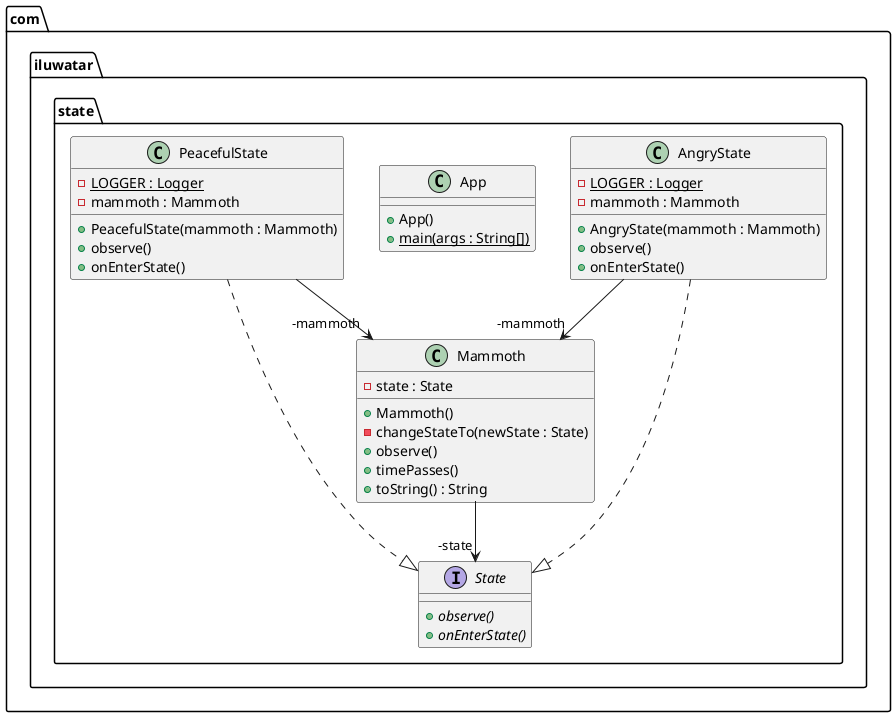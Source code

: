 @startuml
package com.iluwatar.state {
  class AngryState {
    - LOGGER : Logger {static}
    - mammoth : Mammoth
    + AngryState(mammoth : Mammoth)
    + observe()
    + onEnterState()
  }
  class App {
    + App()
    + main(args : String[]) {static}
  }
  class Mammoth {
    - state : State
    + Mammoth()
    - changeStateTo(newState : State)
    + observe()
    + timePasses()
    + toString() : String
  }
  class PeacefulState {
    - LOGGER : Logger {static}
    - mammoth : Mammoth
    + PeacefulState(mammoth : Mammoth)
    + observe()
    + onEnterState()
  }
  interface State {
    + observe() {abstract}
    + onEnterState() {abstract}
  }
}
PeacefulState -->  "-mammoth" Mammoth
AngryState -->  "-mammoth" Mammoth
Mammoth -->  "-state" State
AngryState ..|> State 
PeacefulState ..|> State 
@enduml